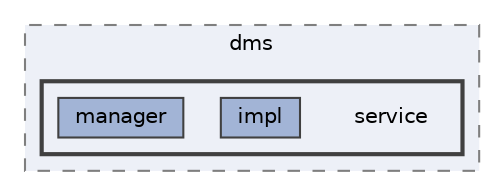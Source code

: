 digraph "repository/isd/src/test/java/com/sterlite/cal/isd/dms/service"
{
 // LATEX_PDF_SIZE
  bgcolor="transparent";
  edge [fontname=Helvetica,fontsize=10,labelfontname=Helvetica,labelfontsize=10];
  node [fontname=Helvetica,fontsize=10,shape=box,height=0.2,width=0.4];
  compound=true
  subgraph clusterdir_414ee7b1830197cce2346e7620e0f90f {
    graph [ bgcolor="#edf0f7", pencolor="grey50", label="dms", fontname=Helvetica,fontsize=10 style="filled,dashed", URL="dir_414ee7b1830197cce2346e7620e0f90f.html",tooltip=""]
  subgraph clusterdir_011974714fc08ba54f10c4ce4973764f {
    graph [ bgcolor="#edf0f7", pencolor="grey25", label="", fontname=Helvetica,fontsize=10 style="filled,bold", URL="dir_011974714fc08ba54f10c4ce4973764f.html",tooltip=""]
    dir_011974714fc08ba54f10c4ce4973764f [shape=plaintext, label="service"];
  dir_b0072f2e733296d37d3708d5e0acd7d1 [label="impl", fillcolor="#a2b4d6", color="grey25", style="filled", URL="dir_b0072f2e733296d37d3708d5e0acd7d1.html",tooltip=""];
  dir_5eac5efd46b3b4adf960172b21402dff [label="manager", fillcolor="#a2b4d6", color="grey25", style="filled", URL="dir_5eac5efd46b3b4adf960172b21402dff.html",tooltip=""];
  }
  }
}
